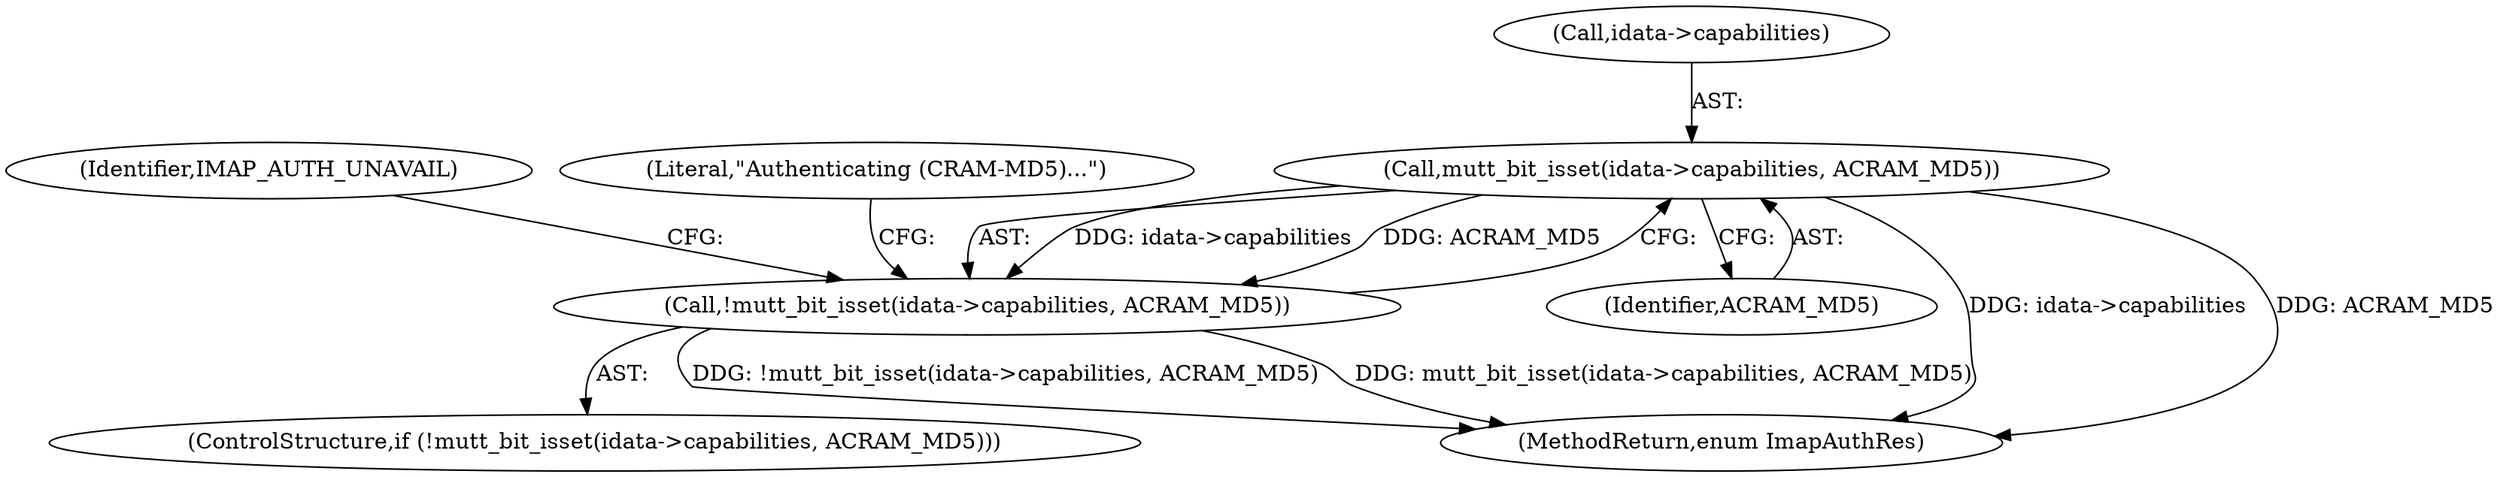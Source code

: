 digraph "0_neomutt_6f163e07ae68654d7ac5268cbb7565f6df79ad85@pointer" {
"1000116" [label="(Call,mutt_bit_isset(idata->capabilities, ACRAM_MD5))"];
"1000115" [label="(Call,!mutt_bit_isset(idata->capabilities, ACRAM_MD5))"];
"1000116" [label="(Call,mutt_bit_isset(idata->capabilities, ACRAM_MD5))"];
"1000122" [label="(Identifier,IMAP_AUTH_UNAVAIL)"];
"1000114" [label="(ControlStructure,if (!mutt_bit_isset(idata->capabilities, ACRAM_MD5)))"];
"1000117" [label="(Call,idata->capabilities)"];
"1000120" [label="(Identifier,ACRAM_MD5)"];
"1000125" [label="(Literal,\"Authenticating (CRAM-MD5)...\")"];
"1000284" [label="(MethodReturn,enum ImapAuthRes)"];
"1000115" [label="(Call,!mutt_bit_isset(idata->capabilities, ACRAM_MD5))"];
"1000116" -> "1000115"  [label="AST: "];
"1000116" -> "1000120"  [label="CFG: "];
"1000117" -> "1000116"  [label="AST: "];
"1000120" -> "1000116"  [label="AST: "];
"1000115" -> "1000116"  [label="CFG: "];
"1000116" -> "1000284"  [label="DDG: idata->capabilities"];
"1000116" -> "1000284"  [label="DDG: ACRAM_MD5"];
"1000116" -> "1000115"  [label="DDG: idata->capabilities"];
"1000116" -> "1000115"  [label="DDG: ACRAM_MD5"];
"1000115" -> "1000114"  [label="AST: "];
"1000122" -> "1000115"  [label="CFG: "];
"1000125" -> "1000115"  [label="CFG: "];
"1000115" -> "1000284"  [label="DDG: !mutt_bit_isset(idata->capabilities, ACRAM_MD5)"];
"1000115" -> "1000284"  [label="DDG: mutt_bit_isset(idata->capabilities, ACRAM_MD5)"];
}
